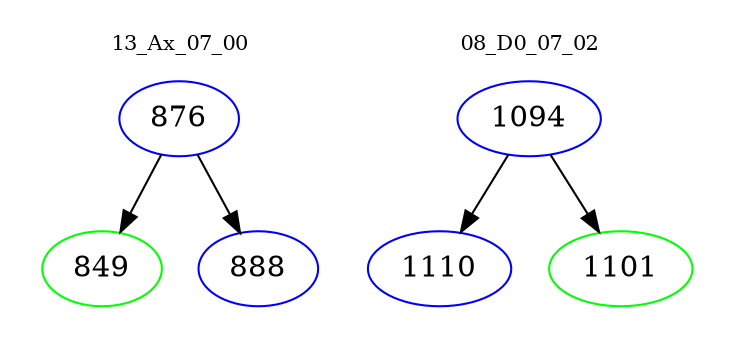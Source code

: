 digraph{
subgraph cluster_0 {
color = white
label = "13_Ax_07_00";
fontsize=10;
T0_876 [label="876", color="blue"]
T0_876 -> T0_849 [color="black"]
T0_849 [label="849", color="green"]
T0_876 -> T0_888 [color="black"]
T0_888 [label="888", color="blue"]
}
subgraph cluster_1 {
color = white
label = "08_D0_07_02";
fontsize=10;
T1_1094 [label="1094", color="blue"]
T1_1094 -> T1_1110 [color="black"]
T1_1110 [label="1110", color="blue"]
T1_1094 -> T1_1101 [color="black"]
T1_1101 [label="1101", color="green"]
}
}
